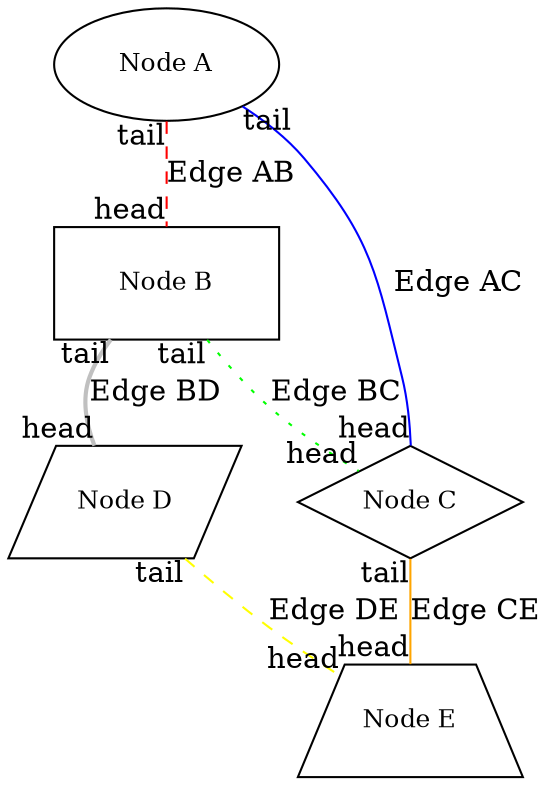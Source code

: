 digraph G {
  rankdir=TB;
  node [shape=box, style=filled, fillcolor=gray, width=1.5, height=1.0, fontsize=12];
  edge [dir=none];

  A [label="Node A", shape=ellipse, style=filled, fillcolor=white, width=1.5, height=0.75, fontsize=12];
  B [label="Node B", shape=box, style=filled, fillcolor=white, width=1.5, height=0.75, fontsize=12];
  C [label="Node C", shape=diamond, style=filled, fillcolor=white, width=1.5, height=0.75, fontsize=12];
  D [label="Node D", shape=parallelogram, style=filled, fillcolor=white, width=1.5, height=0.75, fontsize=12];
  E [label="Node E", shape=trapezium, style=filled, fillcolor=white, width=1.5, height=0.75, fontsize=12];

  A -> B [label="Edge AB", color=red, style=dashed, weight=2, taillabel="tail", headlabel="head", arrowsize=1.5];
  A -> C [label="Edge AC", color=blue, style=solid, weight=1.5, taillabel="tail", headlabel="head", arrowsize=1.0];
  B -> C [label="Edge BC", color=green, style=dotted, weight=0.5, taillabel="tail", headlabel="head", arrowsize=0.5];
  B -> D [label="Edge BD", color=gray, style=bold, weight=1.0, taillabel="tail", headlabel="head", arrowsize=1.0];
  C -> E [label="Edge CE", color=orange, style=solid, weight=2.5, taillabel="tail", headlabel="head", arrowsize=1.5];
  D -> E [label="Edge DE", color=yellow, style=dashed, weight=1.5, taillabel="tail", headlabel="head", arrowsize=1.0];
}
